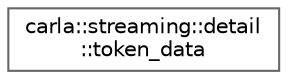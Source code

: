 digraph "类继承关系图"
{
 // INTERACTIVE_SVG=YES
 // LATEX_PDF_SIZE
  bgcolor="transparent";
  edge [fontname=Helvetica,fontsize=10,labelfontname=Helvetica,labelfontsize=10];
  node [fontname=Helvetica,fontsize=10,shape=box,height=0.2,width=0.4];
  rankdir="LR";
  Node0 [id="Node000000",label="carla::streaming::detail\l::token_data",height=0.2,width=0.4,color="grey40", fillcolor="white", style="filled",URL="$d9/da8/structcarla_1_1streaming_1_1detail_1_1token__data.html",tooltip=" "];
}
